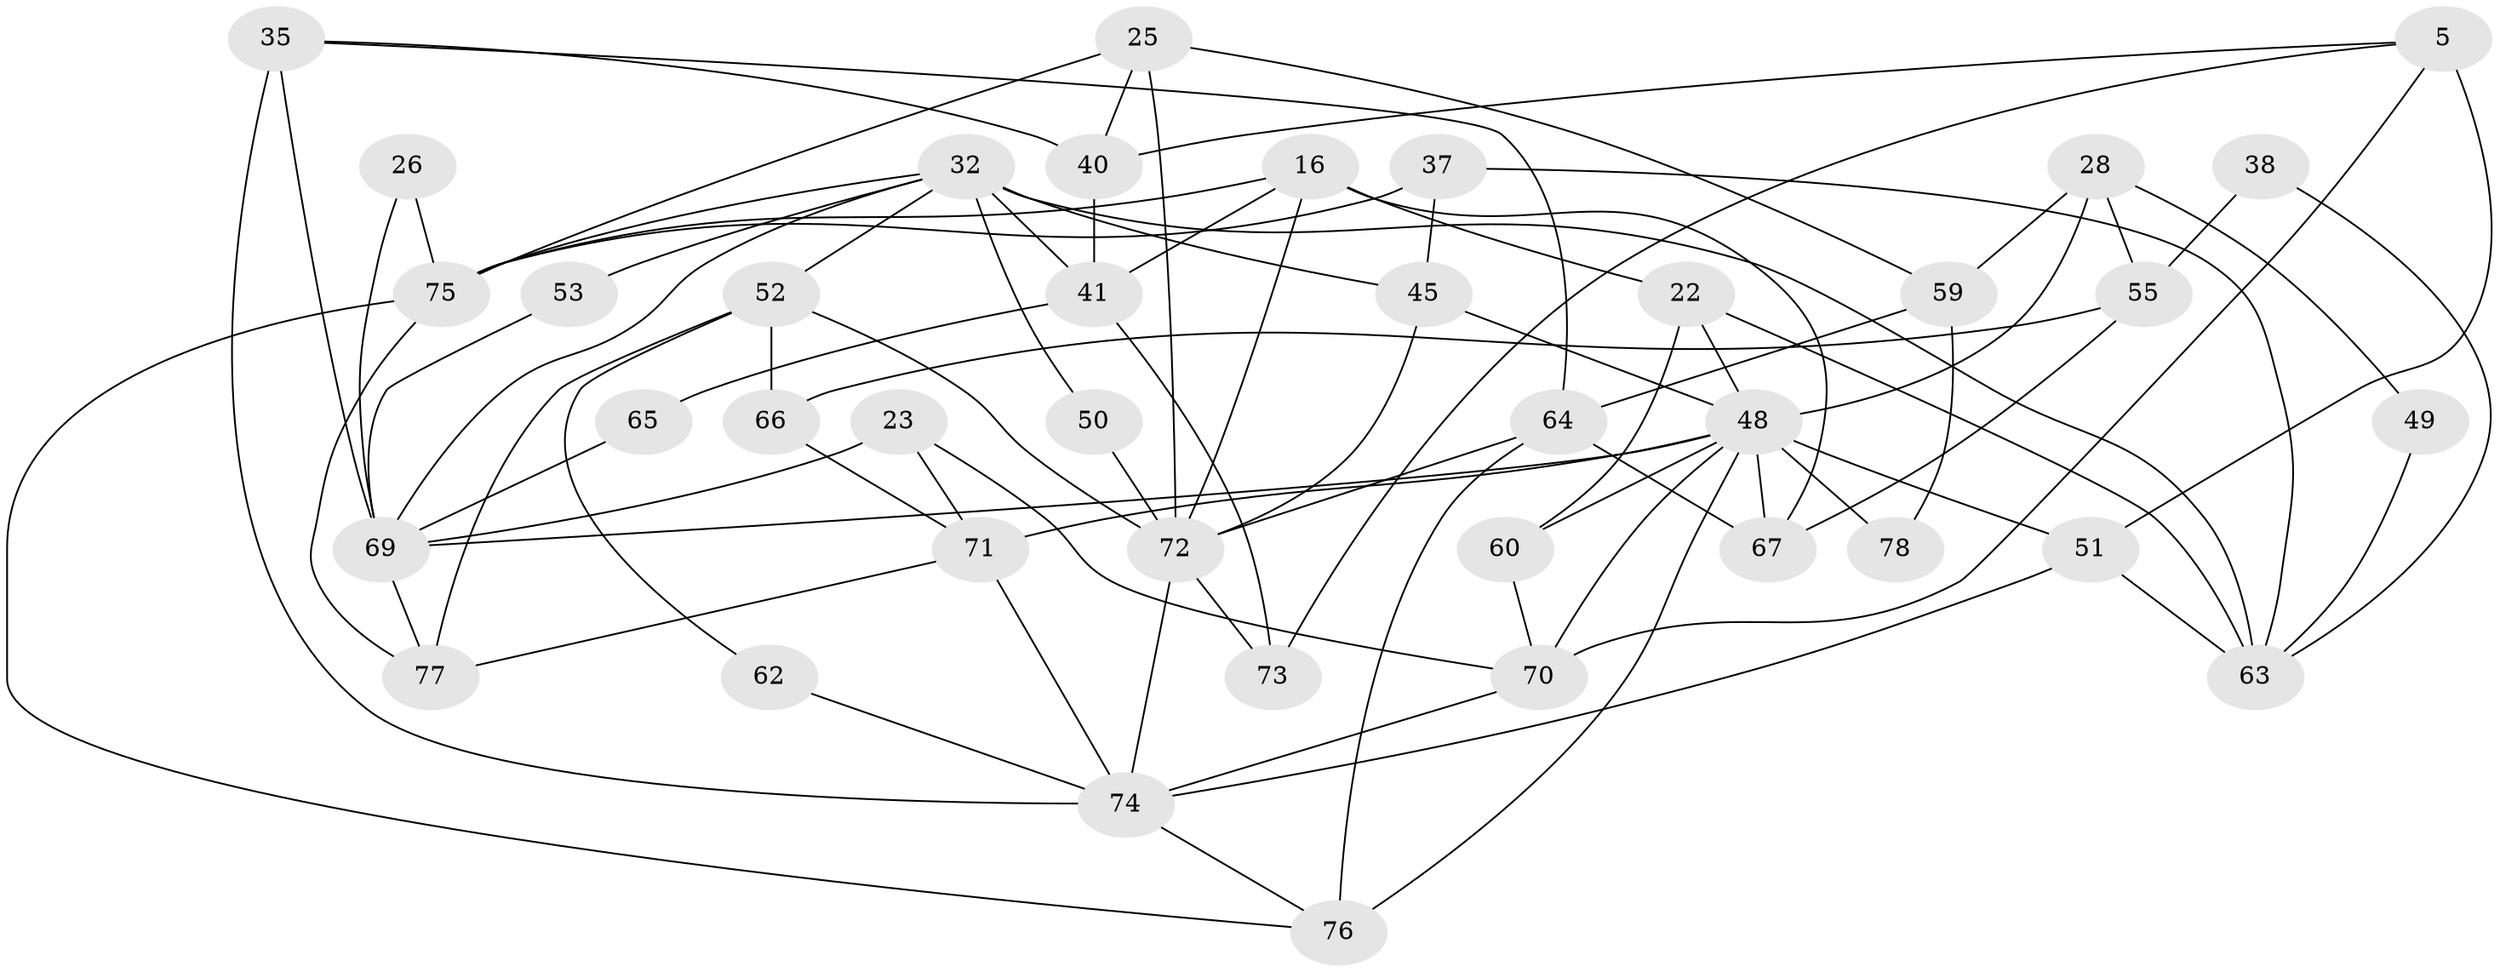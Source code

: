 // original degree distribution, {3: 0.21794871794871795, 6: 0.05128205128205128, 5: 0.28205128205128205, 2: 0.14102564102564102, 4: 0.2692307692307692, 7: 0.038461538461538464}
// Generated by graph-tools (version 1.1) at 2025/51/03/09/25 04:51:32]
// undirected, 39 vertices, 84 edges
graph export_dot {
graph [start="1"]
  node [color=gray90,style=filled];
  5;
  16;
  22;
  23 [super="+1"];
  25;
  26;
  28 [super="+9"];
  32 [super="+29+21"];
  35;
  37;
  38;
  40;
  41;
  45 [super="+4+18"];
  48 [super="+14+33+46"];
  49;
  50;
  51 [super="+15"];
  52;
  53;
  55;
  59;
  60;
  62;
  63 [super="+56"];
  64;
  65;
  66;
  67;
  69 [super="+61+34"];
  70 [super="+24"];
  71 [super="+44+57+58"];
  72 [super="+17"];
  73;
  74 [super="+20"];
  75 [super="+68"];
  76;
  77 [super="+10"];
  78;
  5 -- 40;
  5 -- 70 [weight=2];
  5 -- 73;
  5 -- 51;
  16 -- 22;
  16 -- 41;
  16 -- 67;
  16 -- 72;
  16 -- 75;
  22 -- 60;
  22 -- 63 [weight=2];
  22 -- 48;
  23 -- 69;
  23 -- 70 [weight=2];
  23 -- 71 [weight=3];
  25 -- 40;
  25 -- 59;
  25 -- 72;
  25 -- 75;
  26 -- 69;
  26 -- 75;
  28 -- 55 [weight=2];
  28 -- 49;
  28 -- 59;
  28 -- 48 [weight=2];
  32 -- 53;
  32 -- 45 [weight=2];
  32 -- 52;
  32 -- 50;
  32 -- 41;
  32 -- 63 [weight=2];
  32 -- 69;
  32 -- 75;
  35 -- 74;
  35 -- 40;
  35 -- 64;
  35 -- 69 [weight=2];
  37 -- 63;
  37 -- 75;
  37 -- 45;
  38 -- 63;
  38 -- 55;
  40 -- 41;
  41 -- 73;
  41 -- 65;
  45 -- 72;
  45 -- 48 [weight=6];
  48 -- 60 [weight=2];
  48 -- 51 [weight=2];
  48 -- 71 [weight=9];
  48 -- 69 [weight=2];
  48 -- 67;
  48 -- 70 [weight=3];
  48 -- 76;
  48 -- 78;
  49 -- 63;
  50 -- 72;
  51 -- 74;
  51 -- 63;
  52 -- 66;
  52 -- 62;
  52 -- 77;
  52 -- 72;
  53 -- 69;
  55 -- 67;
  55 -- 66;
  59 -- 64;
  59 -- 78;
  60 -- 70 [weight=2];
  62 -- 74;
  64 -- 67;
  64 -- 72;
  64 -- 76;
  65 -- 69;
  66 -- 71;
  69 -- 77;
  70 -- 74;
  71 -- 74 [weight=2];
  71 -- 77;
  72 -- 73;
  72 -- 74;
  74 -- 76;
  75 -- 76;
  75 -- 77;
}
